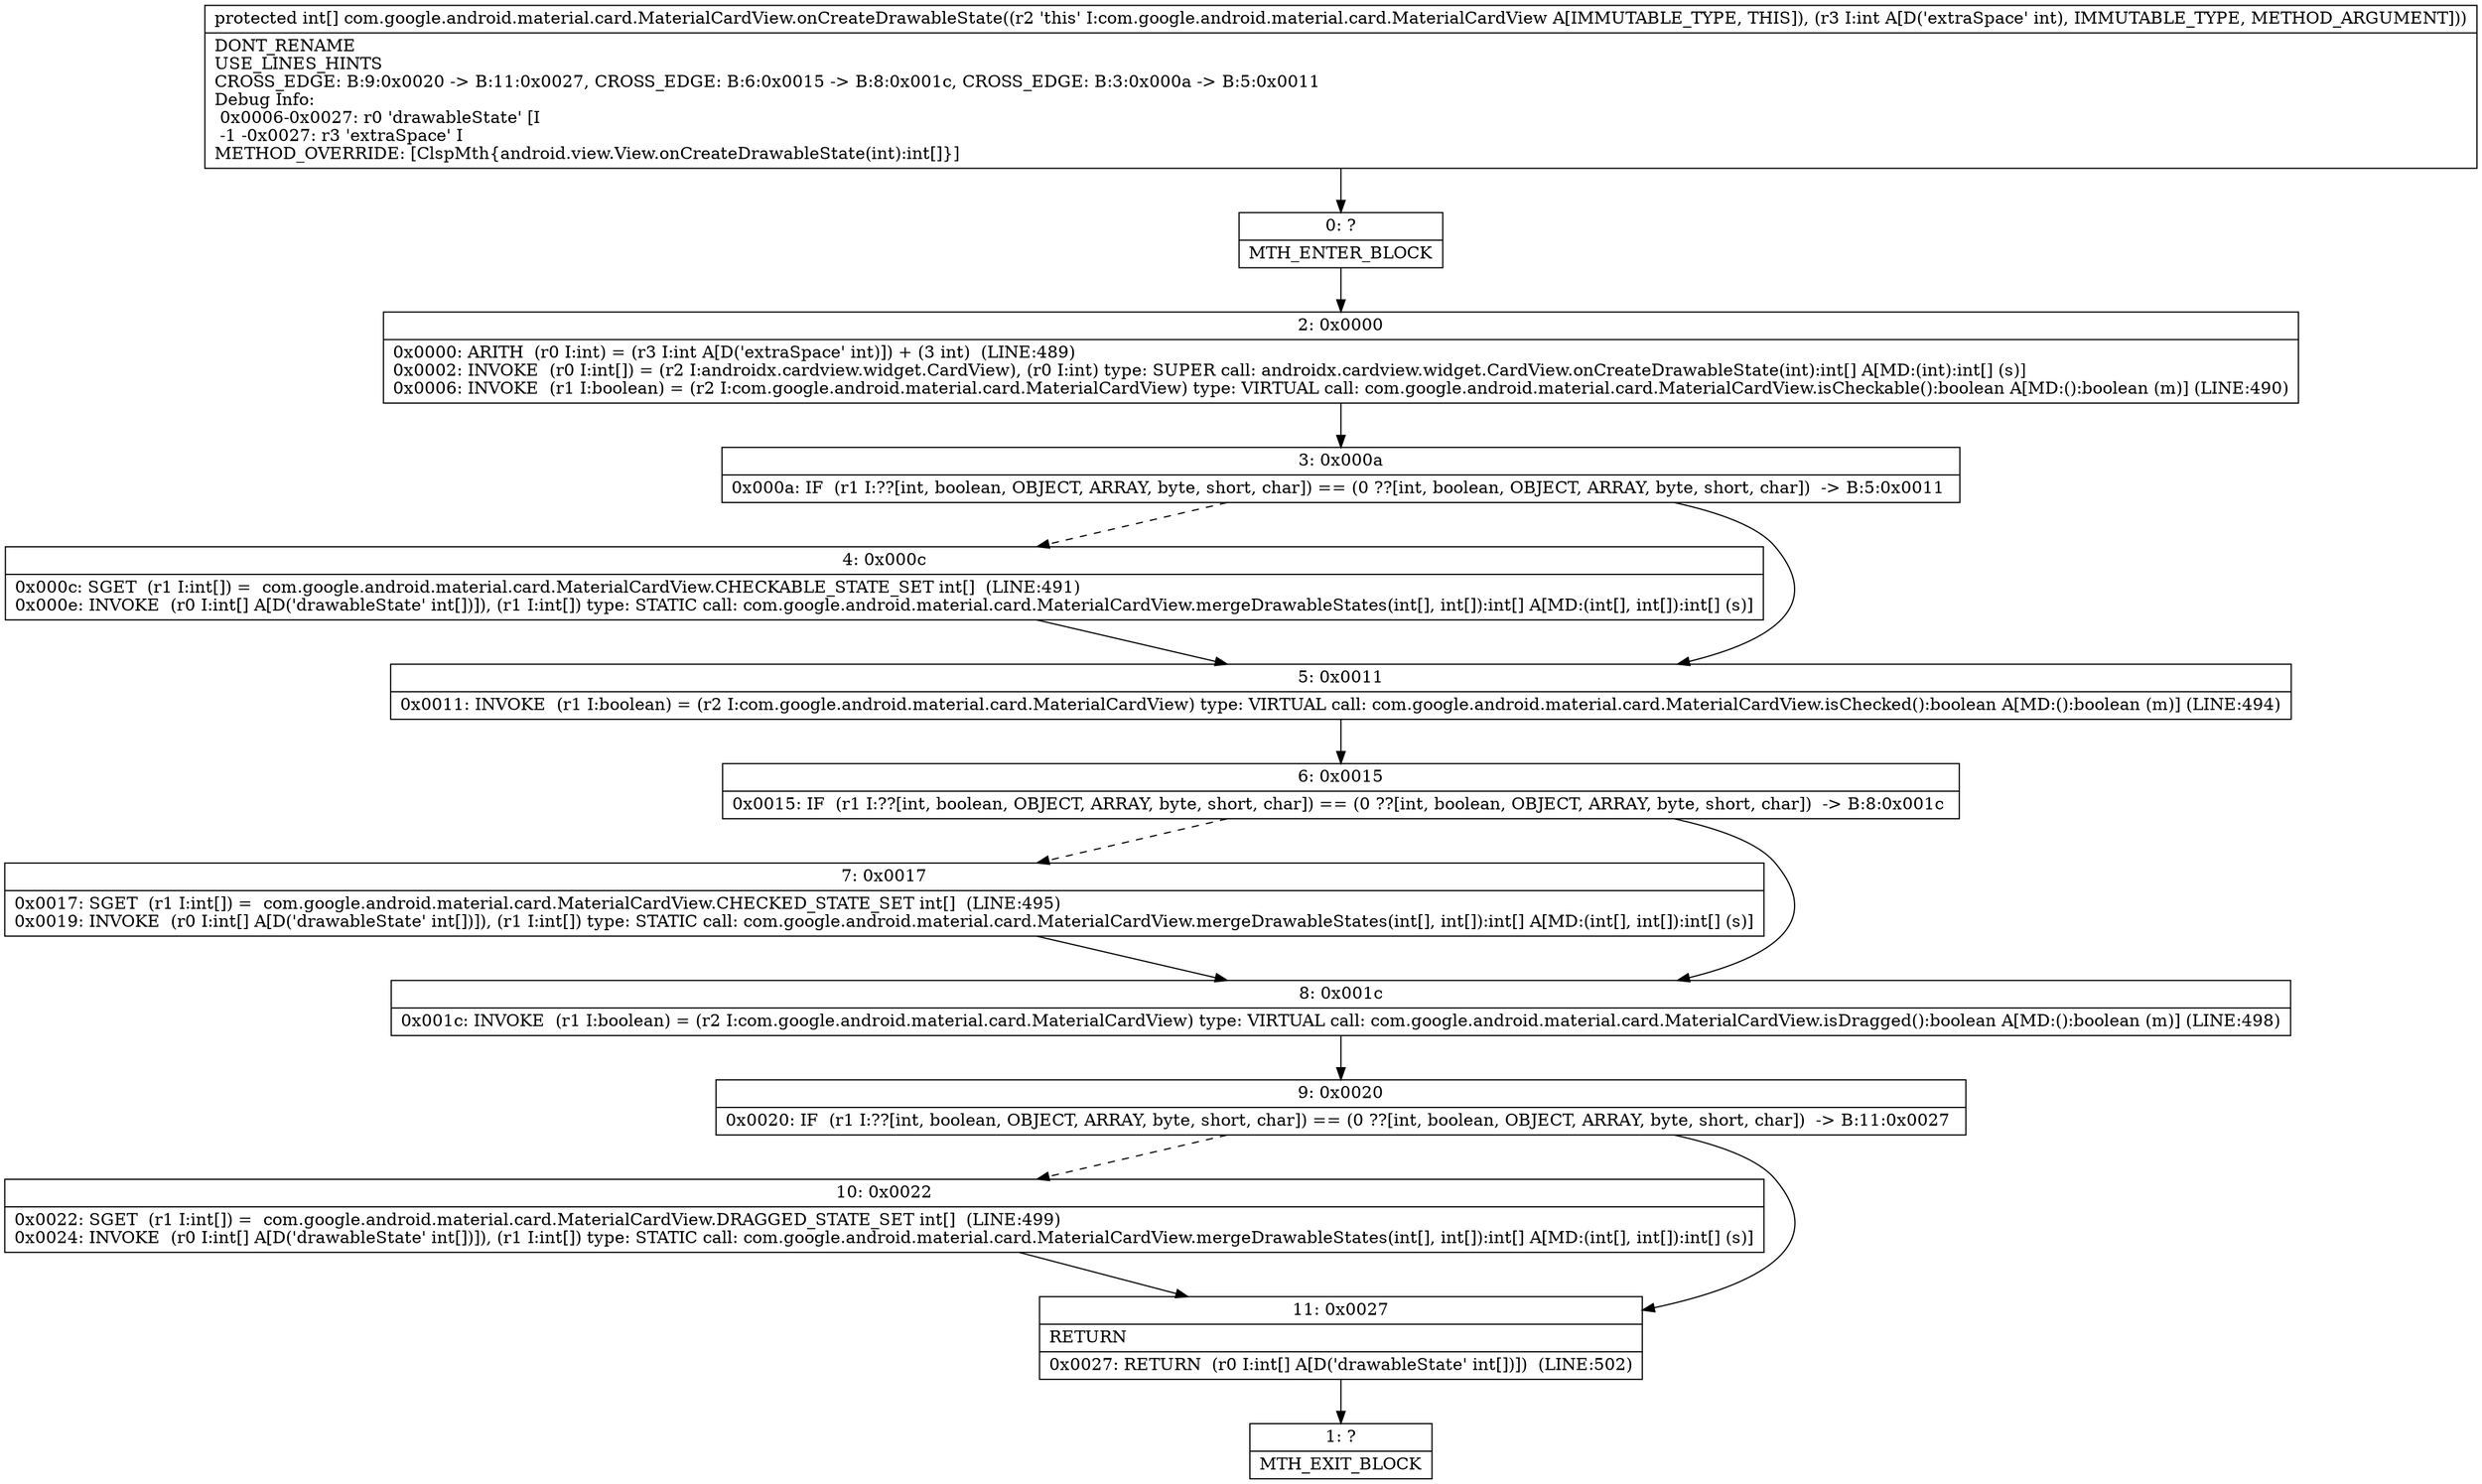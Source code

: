 digraph "CFG forcom.google.android.material.card.MaterialCardView.onCreateDrawableState(I)[I" {
Node_0 [shape=record,label="{0\:\ ?|MTH_ENTER_BLOCK\l}"];
Node_2 [shape=record,label="{2\:\ 0x0000|0x0000: ARITH  (r0 I:int) = (r3 I:int A[D('extraSpace' int)]) + (3 int)  (LINE:489)\l0x0002: INVOKE  (r0 I:int[]) = (r2 I:androidx.cardview.widget.CardView), (r0 I:int) type: SUPER call: androidx.cardview.widget.CardView.onCreateDrawableState(int):int[] A[MD:(int):int[] (s)]\l0x0006: INVOKE  (r1 I:boolean) = (r2 I:com.google.android.material.card.MaterialCardView) type: VIRTUAL call: com.google.android.material.card.MaterialCardView.isCheckable():boolean A[MD:():boolean (m)] (LINE:490)\l}"];
Node_3 [shape=record,label="{3\:\ 0x000a|0x000a: IF  (r1 I:??[int, boolean, OBJECT, ARRAY, byte, short, char]) == (0 ??[int, boolean, OBJECT, ARRAY, byte, short, char])  \-\> B:5:0x0011 \l}"];
Node_4 [shape=record,label="{4\:\ 0x000c|0x000c: SGET  (r1 I:int[]) =  com.google.android.material.card.MaterialCardView.CHECKABLE_STATE_SET int[]  (LINE:491)\l0x000e: INVOKE  (r0 I:int[] A[D('drawableState' int[])]), (r1 I:int[]) type: STATIC call: com.google.android.material.card.MaterialCardView.mergeDrawableStates(int[], int[]):int[] A[MD:(int[], int[]):int[] (s)]\l}"];
Node_5 [shape=record,label="{5\:\ 0x0011|0x0011: INVOKE  (r1 I:boolean) = (r2 I:com.google.android.material.card.MaterialCardView) type: VIRTUAL call: com.google.android.material.card.MaterialCardView.isChecked():boolean A[MD:():boolean (m)] (LINE:494)\l}"];
Node_6 [shape=record,label="{6\:\ 0x0015|0x0015: IF  (r1 I:??[int, boolean, OBJECT, ARRAY, byte, short, char]) == (0 ??[int, boolean, OBJECT, ARRAY, byte, short, char])  \-\> B:8:0x001c \l}"];
Node_7 [shape=record,label="{7\:\ 0x0017|0x0017: SGET  (r1 I:int[]) =  com.google.android.material.card.MaterialCardView.CHECKED_STATE_SET int[]  (LINE:495)\l0x0019: INVOKE  (r0 I:int[] A[D('drawableState' int[])]), (r1 I:int[]) type: STATIC call: com.google.android.material.card.MaterialCardView.mergeDrawableStates(int[], int[]):int[] A[MD:(int[], int[]):int[] (s)]\l}"];
Node_8 [shape=record,label="{8\:\ 0x001c|0x001c: INVOKE  (r1 I:boolean) = (r2 I:com.google.android.material.card.MaterialCardView) type: VIRTUAL call: com.google.android.material.card.MaterialCardView.isDragged():boolean A[MD:():boolean (m)] (LINE:498)\l}"];
Node_9 [shape=record,label="{9\:\ 0x0020|0x0020: IF  (r1 I:??[int, boolean, OBJECT, ARRAY, byte, short, char]) == (0 ??[int, boolean, OBJECT, ARRAY, byte, short, char])  \-\> B:11:0x0027 \l}"];
Node_10 [shape=record,label="{10\:\ 0x0022|0x0022: SGET  (r1 I:int[]) =  com.google.android.material.card.MaterialCardView.DRAGGED_STATE_SET int[]  (LINE:499)\l0x0024: INVOKE  (r0 I:int[] A[D('drawableState' int[])]), (r1 I:int[]) type: STATIC call: com.google.android.material.card.MaterialCardView.mergeDrawableStates(int[], int[]):int[] A[MD:(int[], int[]):int[] (s)]\l}"];
Node_11 [shape=record,label="{11\:\ 0x0027|RETURN\l|0x0027: RETURN  (r0 I:int[] A[D('drawableState' int[])])  (LINE:502)\l}"];
Node_1 [shape=record,label="{1\:\ ?|MTH_EXIT_BLOCK\l}"];
MethodNode[shape=record,label="{protected int[] com.google.android.material.card.MaterialCardView.onCreateDrawableState((r2 'this' I:com.google.android.material.card.MaterialCardView A[IMMUTABLE_TYPE, THIS]), (r3 I:int A[D('extraSpace' int), IMMUTABLE_TYPE, METHOD_ARGUMENT]))  | DONT_RENAME\lUSE_LINES_HINTS\lCROSS_EDGE: B:9:0x0020 \-\> B:11:0x0027, CROSS_EDGE: B:6:0x0015 \-\> B:8:0x001c, CROSS_EDGE: B:3:0x000a \-\> B:5:0x0011\lDebug Info:\l  0x0006\-0x0027: r0 'drawableState' [I\l  \-1 \-0x0027: r3 'extraSpace' I\lMETHOD_OVERRIDE: [ClspMth\{android.view.View.onCreateDrawableState(int):int[]\}]\l}"];
MethodNode -> Node_0;Node_0 -> Node_2;
Node_2 -> Node_3;
Node_3 -> Node_4[style=dashed];
Node_3 -> Node_5;
Node_4 -> Node_5;
Node_5 -> Node_6;
Node_6 -> Node_7[style=dashed];
Node_6 -> Node_8;
Node_7 -> Node_8;
Node_8 -> Node_9;
Node_9 -> Node_10[style=dashed];
Node_9 -> Node_11;
Node_10 -> Node_11;
Node_11 -> Node_1;
}

